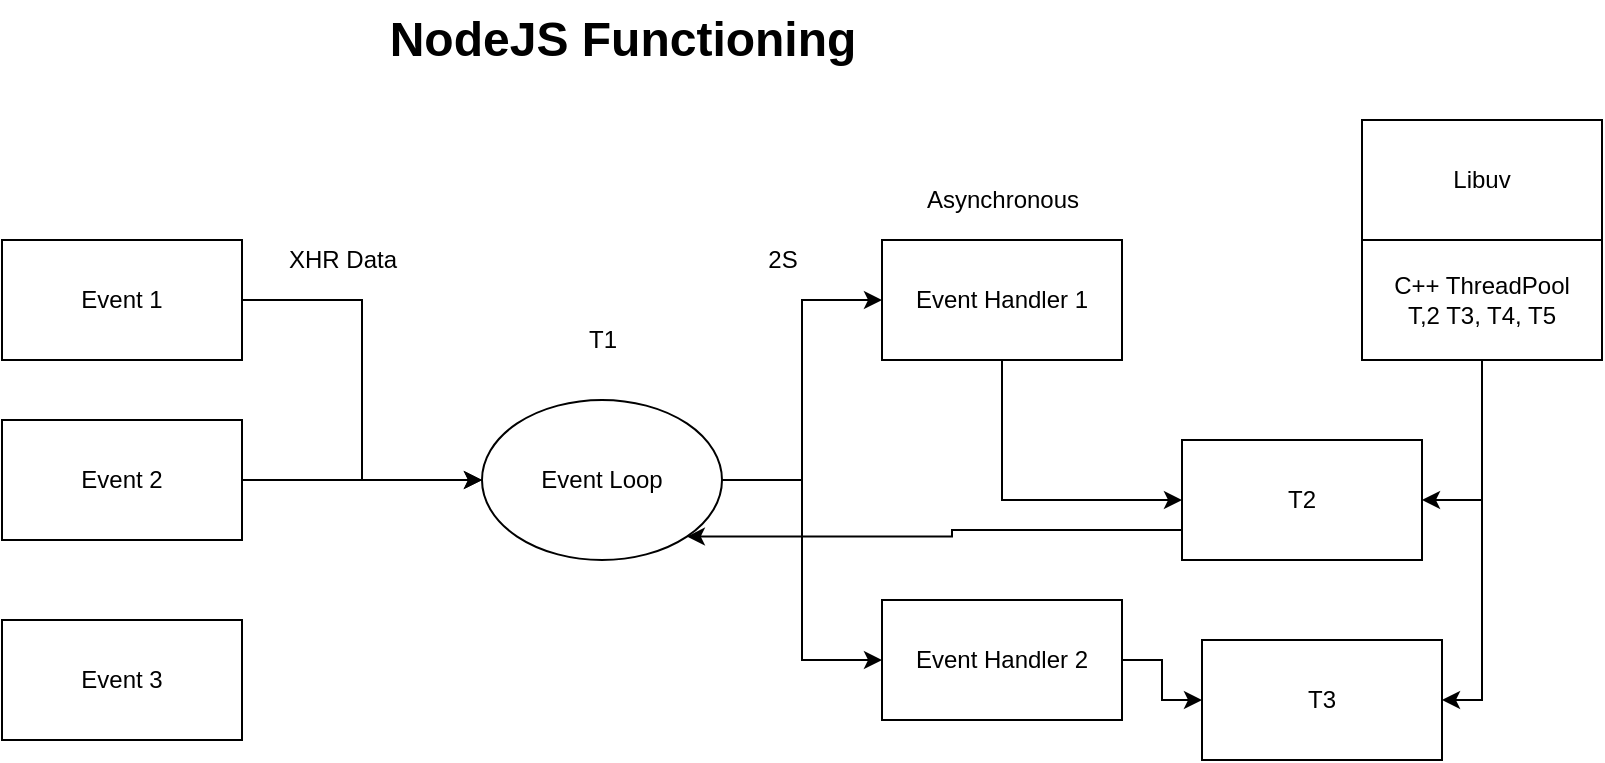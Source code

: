 <mxfile version="17.5.0" type="device" pages="4"><diagram id="SWcJDNJRDMoILaVoL2jZ" name="Page-1"><mxGraphModel dx="770" dy="447" grid="1" gridSize="10" guides="1" tooltips="1" connect="1" arrows="1" fold="1" page="1" pageScale="1" pageWidth="850" pageHeight="1100" math="0" shadow="0"><root><mxCell id="0"/><mxCell id="1" parent="0"/><mxCell id="O-PPPtaQNwKIZ6HCBWSM-6" style="edgeStyle=orthogonalEdgeStyle;rounded=0;orthogonalLoop=1;jettySize=auto;html=1;exitX=1;exitY=0.5;exitDx=0;exitDy=0;entryX=0;entryY=0.5;entryDx=0;entryDy=0;" edge="1" parent="1" source="O-PPPtaQNwKIZ6HCBWSM-1" target="O-PPPtaQNwKIZ6HCBWSM-4"><mxGeometry relative="1" as="geometry"/></mxCell><mxCell id="O-PPPtaQNwKIZ6HCBWSM-1" value="Event 1" style="rounded=0;whiteSpace=wrap;html=1;" vertex="1" parent="1"><mxGeometry x="120" y="150" width="120" height="60" as="geometry"/></mxCell><mxCell id="O-PPPtaQNwKIZ6HCBWSM-16" style="edgeStyle=orthogonalEdgeStyle;rounded=0;orthogonalLoop=1;jettySize=auto;html=1;exitX=1;exitY=0.5;exitDx=0;exitDy=0;entryX=0;entryY=0.5;entryDx=0;entryDy=0;" edge="1" parent="1" source="O-PPPtaQNwKIZ6HCBWSM-2" target="O-PPPtaQNwKIZ6HCBWSM-4"><mxGeometry relative="1" as="geometry"/></mxCell><mxCell id="O-PPPtaQNwKIZ6HCBWSM-2" value="Event 2" style="rounded=0;whiteSpace=wrap;html=1;" vertex="1" parent="1"><mxGeometry x="120" y="240" width="120" height="60" as="geometry"/></mxCell><mxCell id="O-PPPtaQNwKIZ6HCBWSM-3" value="Event 3" style="rounded=0;whiteSpace=wrap;html=1;" vertex="1" parent="1"><mxGeometry x="120" y="340" width="120" height="60" as="geometry"/></mxCell><mxCell id="O-PPPtaQNwKIZ6HCBWSM-9" style="edgeStyle=orthogonalEdgeStyle;rounded=0;orthogonalLoop=1;jettySize=auto;html=1;exitX=1;exitY=0.5;exitDx=0;exitDy=0;entryX=0;entryY=0.5;entryDx=0;entryDy=0;" edge="1" parent="1" source="O-PPPtaQNwKIZ6HCBWSM-4" target="O-PPPtaQNwKIZ6HCBWSM-7"><mxGeometry relative="1" as="geometry"/></mxCell><mxCell id="O-PPPtaQNwKIZ6HCBWSM-18" style="edgeStyle=orthogonalEdgeStyle;rounded=0;orthogonalLoop=1;jettySize=auto;html=1;exitX=1;exitY=0.5;exitDx=0;exitDy=0;entryX=0;entryY=0.5;entryDx=0;entryDy=0;" edge="1" parent="1" source="O-PPPtaQNwKIZ6HCBWSM-4" target="O-PPPtaQNwKIZ6HCBWSM-17"><mxGeometry relative="1" as="geometry"/></mxCell><mxCell id="O-PPPtaQNwKIZ6HCBWSM-4" value="Event Loop" style="ellipse;whiteSpace=wrap;html=1;" vertex="1" parent="1"><mxGeometry x="360" y="230" width="120" height="80" as="geometry"/></mxCell><mxCell id="O-PPPtaQNwKIZ6HCBWSM-5" value="T1" style="text;html=1;align=center;verticalAlign=middle;resizable=0;points=[];autosize=1;strokeColor=none;fillColor=none;" vertex="1" parent="1"><mxGeometry x="405" y="190" width="30" height="20" as="geometry"/></mxCell><mxCell id="O-PPPtaQNwKIZ6HCBWSM-14" style="edgeStyle=orthogonalEdgeStyle;rounded=0;orthogonalLoop=1;jettySize=auto;html=1;exitX=0.5;exitY=1;exitDx=0;exitDy=0;entryX=0;entryY=0.5;entryDx=0;entryDy=0;" edge="1" parent="1" source="O-PPPtaQNwKIZ6HCBWSM-7" target="O-PPPtaQNwKIZ6HCBWSM-13"><mxGeometry relative="1" as="geometry"/></mxCell><mxCell id="O-PPPtaQNwKIZ6HCBWSM-7" value="Event Handler 1" style="rounded=0;whiteSpace=wrap;html=1;" vertex="1" parent="1"><mxGeometry x="560" y="150" width="120" height="60" as="geometry"/></mxCell><mxCell id="O-PPPtaQNwKIZ6HCBWSM-8" value="XHR Data" style="text;html=1;align=center;verticalAlign=middle;resizable=0;points=[];autosize=1;strokeColor=none;fillColor=none;" vertex="1" parent="1"><mxGeometry x="255" y="150" width="70" height="20" as="geometry"/></mxCell><mxCell id="O-PPPtaQNwKIZ6HCBWSM-10" value="Asynchronous" style="text;html=1;align=center;verticalAlign=middle;resizable=0;points=[];autosize=1;strokeColor=none;fillColor=none;" vertex="1" parent="1"><mxGeometry x="575" y="120" width="90" height="20" as="geometry"/></mxCell><mxCell id="O-PPPtaQNwKIZ6HCBWSM-11" value="Libuv" style="rounded=0;whiteSpace=wrap;html=1;" vertex="1" parent="1"><mxGeometry x="800" y="90" width="120" height="60" as="geometry"/></mxCell><mxCell id="O-PPPtaQNwKIZ6HCBWSM-15" style="edgeStyle=orthogonalEdgeStyle;rounded=0;orthogonalLoop=1;jettySize=auto;html=1;exitX=0.5;exitY=1;exitDx=0;exitDy=0;entryX=1;entryY=0.5;entryDx=0;entryDy=0;" edge="1" parent="1" source="O-PPPtaQNwKIZ6HCBWSM-12" target="O-PPPtaQNwKIZ6HCBWSM-13"><mxGeometry relative="1" as="geometry"/></mxCell><mxCell id="O-PPPtaQNwKIZ6HCBWSM-20" style="edgeStyle=orthogonalEdgeStyle;rounded=0;orthogonalLoop=1;jettySize=auto;html=1;exitX=0.5;exitY=1;exitDx=0;exitDy=0;entryX=1;entryY=0.5;entryDx=0;entryDy=0;" edge="1" parent="1" source="O-PPPtaQNwKIZ6HCBWSM-12" target="O-PPPtaQNwKIZ6HCBWSM-19"><mxGeometry relative="1" as="geometry"/></mxCell><mxCell id="O-PPPtaQNwKIZ6HCBWSM-12" value="C++ ThreadPool&lt;br&gt;T,2 T3, T4, T5" style="rounded=0;whiteSpace=wrap;html=1;" vertex="1" parent="1"><mxGeometry x="800" y="150" width="120" height="60" as="geometry"/></mxCell><mxCell id="O-PPPtaQNwKIZ6HCBWSM-24" style="edgeStyle=orthogonalEdgeStyle;rounded=0;orthogonalLoop=1;jettySize=auto;html=1;exitX=0;exitY=0.75;exitDx=0;exitDy=0;entryX=1;entryY=1;entryDx=0;entryDy=0;" edge="1" parent="1" source="O-PPPtaQNwKIZ6HCBWSM-13" target="O-PPPtaQNwKIZ6HCBWSM-4"><mxGeometry relative="1" as="geometry"/></mxCell><mxCell id="O-PPPtaQNwKIZ6HCBWSM-13" value="T2" style="rounded=0;whiteSpace=wrap;html=1;" vertex="1" parent="1"><mxGeometry x="710" y="250" width="120" height="60" as="geometry"/></mxCell><mxCell id="O-PPPtaQNwKIZ6HCBWSM-21" style="edgeStyle=orthogonalEdgeStyle;rounded=0;orthogonalLoop=1;jettySize=auto;html=1;exitX=1;exitY=0.5;exitDx=0;exitDy=0;entryX=0;entryY=0.5;entryDx=0;entryDy=0;" edge="1" parent="1" source="O-PPPtaQNwKIZ6HCBWSM-17" target="O-PPPtaQNwKIZ6HCBWSM-19"><mxGeometry relative="1" as="geometry"/></mxCell><mxCell id="O-PPPtaQNwKIZ6HCBWSM-17" value="Event Handler 2" style="rounded=0;whiteSpace=wrap;html=1;" vertex="1" parent="1"><mxGeometry x="560" y="330" width="120" height="60" as="geometry"/></mxCell><mxCell id="O-PPPtaQNwKIZ6HCBWSM-19" value="T3" style="rounded=0;whiteSpace=wrap;html=1;" vertex="1" parent="1"><mxGeometry x="720" y="350" width="120" height="60" as="geometry"/></mxCell><mxCell id="O-PPPtaQNwKIZ6HCBWSM-22" value="2S" style="text;html=1;align=center;verticalAlign=middle;resizable=0;points=[];autosize=1;strokeColor=none;fillColor=none;" vertex="1" parent="1"><mxGeometry x="495" y="150" width="30" height="20" as="geometry"/></mxCell><mxCell id="O-PPPtaQNwKIZ6HCBWSM-23" value="NodeJS Functioning" style="text;strokeColor=none;fillColor=none;html=1;fontSize=24;fontStyle=1;verticalAlign=middle;align=center;" vertex="1" parent="1"><mxGeometry x="380" y="30" width="100" height="40" as="geometry"/></mxCell></root></mxGraphModel></diagram><diagram id="o0MlLn05uz-tZ8V4FmkH" name="Page-2"><mxGraphModel dx="770" dy="447" grid="1" gridSize="10" guides="1" tooltips="1" connect="1" arrows="1" fold="1" page="1" pageScale="1" pageWidth="850" pageHeight="1100" math="0" shadow="0"><root><mxCell id="0"/><mxCell id="1" parent="0"/><mxCell id="URBLhLLqZCree43ToBrU-3" value="" style="edgeStyle=orthogonalEdgeStyle;rounded=0;orthogonalLoop=1;jettySize=auto;html=1;" edge="1" parent="1" source="URBLhLLqZCree43ToBrU-1" target="URBLhLLqZCree43ToBrU-2"><mxGeometry relative="1" as="geometry"/></mxCell><mxCell id="URBLhLLqZCree43ToBrU-1" value="You" style="rounded=0;whiteSpace=wrap;html=1;" vertex="1" parent="1"><mxGeometry x="340" y="70" width="120" height="60" as="geometry"/></mxCell><mxCell id="URBLhLLqZCree43ToBrU-5" value="" style="edgeStyle=orthogonalEdgeStyle;rounded=0;orthogonalLoop=1;jettySize=auto;html=1;" edge="1" parent="1" source="URBLhLLqZCree43ToBrU-2" target="URBLhLLqZCree43ToBrU-4"><mxGeometry relative="1" as="geometry"/></mxCell><mxCell id="URBLhLLqZCree43ToBrU-2" value="JavaSCript" style="rounded=0;whiteSpace=wrap;html=1;" vertex="1" parent="1"><mxGeometry x="340" y="210" width="120" height="60" as="geometry"/></mxCell><mxCell id="URBLhLLqZCree43ToBrU-7" value="" style="edgeStyle=orthogonalEdgeStyle;rounded=0;orthogonalLoop=1;jettySize=auto;html=1;" edge="1" parent="1" source="URBLhLLqZCree43ToBrU-4" target="URBLhLLqZCree43ToBrU-6"><mxGeometry relative="1" as="geometry"/></mxCell><mxCell id="URBLhLLqZCree43ToBrU-4" value="NodeJS API&lt;br&gt;(JavaScript)" style="rounded=0;whiteSpace=wrap;html=1;" vertex="1" parent="1"><mxGeometry x="340" y="350" width="120" height="60" as="geometry"/></mxCell><mxCell id="URBLhLLqZCree43ToBrU-9" value="" style="edgeStyle=orthogonalEdgeStyle;rounded=0;orthogonalLoop=1;jettySize=auto;html=1;" edge="1" parent="1" source="URBLhLLqZCree43ToBrU-6" target="URBLhLLqZCree43ToBrU-8"><mxGeometry relative="1" as="geometry"/></mxCell><mxCell id="URBLhLLqZCree43ToBrU-6" value="NodeJS API&lt;br&gt;(C++ Code)" style="rounded=0;whiteSpace=wrap;html=1;" vertex="1" parent="1"><mxGeometry x="340" y="490" width="120" height="60" as="geometry"/></mxCell><mxCell id="URBLhLLqZCree43ToBrU-8" value="OS / Kernals etc" style="rounded=0;whiteSpace=wrap;html=1;" vertex="1" parent="1"><mxGeometry x="340" y="630" width="120" height="60" as="geometry"/></mxCell><mxCell id="URBLhLLqZCree43ToBrU-10" value="V8 Engine" style="text;html=1;align=center;verticalAlign=middle;resizable=0;points=[];autosize=1;strokeColor=none;fillColor=none;" vertex="1" parent="1"><mxGeometry x="485" y="500" width="70" height="20" as="geometry"/></mxCell><mxCell id="URBLhLLqZCree43ToBrU-11" value="60%" style="text;html=1;align=center;verticalAlign=middle;resizable=0;points=[];autosize=1;strokeColor=none;fillColor=none;" vertex="1" parent="1"><mxGeometry x="250" y="360" width="40" height="20" as="geometry"/></mxCell><mxCell id="URBLhLLqZCree43ToBrU-12" value="40%" style="text;html=1;align=center;verticalAlign=middle;resizable=0;points=[];autosize=1;strokeColor=none;fillColor=none;" vertex="1" parent="1"><mxGeometry x="250" y="510" width="40" height="20" as="geometry"/></mxCell></root></mxGraphModel></diagram><diagram id="TbJpYg2uMU-6HVI83bh6" name="Page-3"><mxGraphModel dx="770" dy="447" grid="1" gridSize="10" guides="1" tooltips="1" connect="1" arrows="1" fold="1" page="1" pageScale="1" pageWidth="850" pageHeight="1100" math="0" shadow="0"><root><mxCell id="0"/><mxCell id="1" parent="0"/><mxCell id="ZsQpEfJpWb4hUXQ5qly9-1" value="Client" style="rounded=0;whiteSpace=wrap;html=1;" vertex="1" parent="1"><mxGeometry x="365" y="60" width="120" height="60" as="geometry"/></mxCell><mxCell id="ZsQpEfJpWb4hUXQ5qly9-2" value="" style="rounded=0;whiteSpace=wrap;html=1;fillColor=#dae8fc;strokeColor=#6c8ebf;" vertex="1" parent="1"><mxGeometry x="230" y="170" width="390" height="310" as="geometry"/></mxCell><mxCell id="ZsQpEfJpWb4hUXQ5qly9-14" style="edgeStyle=orthogonalEdgeStyle;rounded=0;orthogonalLoop=1;jettySize=auto;html=1;exitX=0;exitY=0.5;exitDx=0;exitDy=0;entryX=0.5;entryY=0;entryDx=0;entryDy=0;" edge="1" parent="1" source="ZsQpEfJpWb4hUXQ5qly9-3" target="ZsQpEfJpWb4hUXQ5qly9-4"><mxGeometry relative="1" as="geometry"/></mxCell><mxCell id="ZsQpEfJpWb4hUXQ5qly9-15" style="edgeStyle=orthogonalEdgeStyle;rounded=0;orthogonalLoop=1;jettySize=auto;html=1;exitX=0.5;exitY=1;exitDx=0;exitDy=0;entryX=0.5;entryY=0;entryDx=0;entryDy=0;" edge="1" parent="1" source="ZsQpEfJpWb4hUXQ5qly9-3" target="ZsQpEfJpWb4hUXQ5qly9-7"><mxGeometry relative="1" as="geometry"><Array as="points"><mxPoint x="425" y="310"/><mxPoint x="365" y="310"/></Array></mxGeometry></mxCell><mxCell id="ZsQpEfJpWb4hUXQ5qly9-16" style="edgeStyle=orthogonalEdgeStyle;rounded=0;orthogonalLoop=1;jettySize=auto;html=1;exitX=1;exitY=0.5;exitDx=0;exitDy=0;entryX=1;entryY=0.5;entryDx=0;entryDy=0;" edge="1" parent="1" source="ZsQpEfJpWb4hUXQ5qly9-3" target="ZsQpEfJpWb4hUXQ5qly9-1"><mxGeometry relative="1" as="geometry"><Array as="points"><mxPoint x="530" y="240"/><mxPoint x="530" y="90"/></Array></mxGeometry></mxCell><mxCell id="ZsQpEfJpWb4hUXQ5qly9-3" value="API Gateway" style="rhombus;whiteSpace=wrap;html=1;fillColor=#d5e8d4;strokeColor=#82b366;" vertex="1" parent="1"><mxGeometry x="385" y="200" width="80" height="80" as="geometry"/></mxCell><mxCell id="ZsQpEfJpWb4hUXQ5qly9-4" value="API" style="ellipse;whiteSpace=wrap;html=1;fillColor=#f8cecc;strokeColor=#b85450;" vertex="1" parent="1"><mxGeometry x="280" y="320" width="70" height="40" as="geometry"/></mxCell><mxCell id="ZsQpEfJpWb4hUXQ5qly9-5" value="Data Fetching" style="ellipse;whiteSpace=wrap;html=1;" vertex="1" parent="1"><mxGeometry x="385" y="320" width="70" height="40" as="geometry"/></mxCell><mxCell id="ZsQpEfJpWb4hUXQ5qly9-6" value="Logging" style="ellipse;whiteSpace=wrap;html=1;" vertex="1" parent="1"><mxGeometry x="500" y="320" width="70" height="40" as="geometry"/></mxCell><mxCell id="ZsQpEfJpWb4hUXQ5qly9-7" value="Products" style="ellipse;whiteSpace=wrap;html=1;fillColor=#f8cecc;strokeColor=#b85450;" vertex="1" parent="1"><mxGeometry x="330" y="390" width="70" height="40" as="geometry"/></mxCell><mxCell id="ZsQpEfJpWb4hUXQ5qly9-8" value="Auth" style="ellipse;whiteSpace=wrap;html=1;" vertex="1" parent="1"><mxGeometry x="455" y="390" width="70" height="40" as="geometry"/></mxCell><mxCell id="ZsQpEfJpWb4hUXQ5qly9-9" value="MicroService Env" style="text;html=1;align=center;verticalAlign=middle;resizable=0;points=[];autosize=1;strokeColor=none;fillColor=none;" vertex="1" parent="1"><mxGeometry x="620" y="260" width="110" height="20" as="geometry"/></mxCell><mxCell id="ZsQpEfJpWb4hUXQ5qly9-10" style="edgeStyle=orthogonalEdgeStyle;rounded=0;orthogonalLoop=1;jettySize=auto;html=1;exitX=0.5;exitY=1;exitDx=0;exitDy=0;entryX=0.5;entryY=0;entryDx=0;entryDy=0;" edge="1" parent="1" source="ZsQpEfJpWb4hUXQ5qly9-1" target="ZsQpEfJpWb4hUXQ5qly9-3"><mxGeometry relative="1" as="geometry"/></mxCell><mxCell id="ZsQpEfJpWb4hUXQ5qly9-13" value="data : PRODUCTS / BOOKS API" style="text;html=1;align=center;verticalAlign=middle;resizable=0;points=[];autosize=1;strokeColor=none;fillColor=none;" vertex="1" parent="1"><mxGeometry x="220" y="130" width="190" height="20" as="geometry"/></mxCell><mxCell id="ZsQpEfJpWb4hUXQ5qly9-17" value="One Single Endpoint&amp;nbsp; to HIT" style="text;html=1;align=center;verticalAlign=middle;resizable=0;points=[];autosize=1;strokeColor=none;fillColor=none;" vertex="1" parent="1"><mxGeometry x="340" y="40" width="160" height="20" as="geometry"/></mxCell><mxCell id="ZsQpEfJpWb4hUXQ5qly9-18" value="http://localhost:4000" style="text;html=1;align=center;verticalAlign=middle;resizable=0;points=[];autosize=1;strokeColor=#d6b656;fillColor=#fff2cc;" vertex="1" parent="1"><mxGeometry x="500" y="60" width="120" height="20" as="geometry"/></mxCell><mxCell id="ZsQpEfJpWb4hUXQ5qly9-19" value="product {name, price}" style="text;html=1;align=center;verticalAlign=middle;resizable=0;points=[];autosize=1;strokeColor=none;fillColor=none;" vertex="1" parent="1"><mxGeometry x="550" y="110" width="130" height="20" as="geometry"/></mxCell><mxCell id="ZsQpEfJpWb4hUXQ5qly9-20" value="http" style="text;html=1;align=center;verticalAlign=middle;resizable=0;points=[];autosize=1;strokeColor=none;fillColor=none;" vertex="1" parent="1"><mxGeometry x="120" y="310" width="40" height="20" as="geometry"/></mxCell></root></mxGraphModel></diagram><diagram id="T4fL9Y659uQJPiLPHUjZ" name="Page-4"><mxGraphModel dx="770" dy="447" grid="1" gridSize="10" guides="1" tooltips="1" connect="1" arrows="1" fold="1" page="1" pageScale="1" pageWidth="850" pageHeight="1100" math="0" shadow="0"><root><mxCell id="0"/><mxCell id="1" parent="0"/><mxCell id="QbDjcXujK3Cgef85_BO4-3" style="edgeStyle=orthogonalEdgeStyle;rounded=0;orthogonalLoop=1;jettySize=auto;html=1;exitX=0.5;exitY=0;exitDx=0;exitDy=0;entryX=0.5;entryY=0;entryDx=0;entryDy=0;" edge="1" parent="1" source="QbDjcXujK3Cgef85_BO4-1" target="QbDjcXujK3Cgef85_BO4-2"><mxGeometry relative="1" as="geometry"><Array as="points"><mxPoint x="230" y="60"/><mxPoint x="590" y="60"/></Array></mxGeometry></mxCell><mxCell id="QbDjcXujK3Cgef85_BO4-1" value="USER" style="ellipse;whiteSpace=wrap;html=1;" vertex="1" parent="1"><mxGeometry x="170" y="100" width="120" height="80" as="geometry"/></mxCell><mxCell id="QbDjcXujK3Cgef85_BO4-4" style="edgeStyle=orthogonalEdgeStyle;rounded=0;orthogonalLoop=1;jettySize=auto;html=1;exitX=0.5;exitY=1;exitDx=0;exitDy=0;entryX=0.5;entryY=1;entryDx=0;entryDy=0;" edge="1" parent="1" source="QbDjcXujK3Cgef85_BO4-2" target="QbDjcXujK3Cgef85_BO4-1"><mxGeometry relative="1" as="geometry"><Array as="points"><mxPoint x="590" y="230"/><mxPoint x="230" y="230"/></Array></mxGeometry></mxCell><mxCell id="QbDjcXujK3Cgef85_BO4-2" value="POST" style="ellipse;whiteSpace=wrap;html=1;" vertex="1" parent="1"><mxGeometry x="530" y="100" width="120" height="80" as="geometry"/></mxCell><mxCell id="QbDjcXujK3Cgef85_BO4-5" value="1 : 1" style="text;html=1;align=center;verticalAlign=middle;resizable=0;points=[];autosize=1;strokeColor=#82b366;fillColor=#d5e8d4;" vertex="1" parent="1"><mxGeometry x="410" y="240" width="40" height="20" as="geometry"/></mxCell><mxCell id="QbDjcXujK3Cgef85_BO4-6" value="1 : M" style="text;html=1;align=center;verticalAlign=middle;resizable=0;points=[];autosize=1;strokeColor=#82b366;fillColor=#d5e8d4;" vertex="1" parent="1"><mxGeometry x="390" y="20" width="40" height="20" as="geometry"/></mxCell><mxCell id="QbDjcXujK3Cgef85_BO4-7" style="edgeStyle=orthogonalEdgeStyle;rounded=0;orthogonalLoop=1;jettySize=auto;html=1;exitX=0.5;exitY=0;exitDx=0;exitDy=0;entryX=0.5;entryY=0;entryDx=0;entryDy=0;" edge="1" parent="1" source="QbDjcXujK3Cgef85_BO4-8" target="QbDjcXujK3Cgef85_BO4-10"><mxGeometry relative="1" as="geometry"><Array as="points"><mxPoint x="250" y="340"/><mxPoint x="610" y="340"/></Array></mxGeometry></mxCell><mxCell id="QbDjcXujK3Cgef85_BO4-8" value="USER" style="ellipse;whiteSpace=wrap;html=1;" vertex="1" parent="1"><mxGeometry x="190" y="380" width="120" height="80" as="geometry"/></mxCell><mxCell id="QbDjcXujK3Cgef85_BO4-9" style="edgeStyle=orthogonalEdgeStyle;rounded=0;orthogonalLoop=1;jettySize=auto;html=1;exitX=0.5;exitY=1;exitDx=0;exitDy=0;entryX=0.5;entryY=1;entryDx=0;entryDy=0;" edge="1" parent="1" source="QbDjcXujK3Cgef85_BO4-10" target="QbDjcXujK3Cgef85_BO4-8"><mxGeometry relative="1" as="geometry"><Array as="points"><mxPoint x="610" y="510"/><mxPoint x="250" y="510"/></Array></mxGeometry></mxCell><mxCell id="QbDjcXujK3Cgef85_BO4-10" value="COMMENT" style="ellipse;whiteSpace=wrap;html=1;" vertex="1" parent="1"><mxGeometry x="550" y="380" width="120" height="80" as="geometry"/></mxCell><mxCell id="QbDjcXujK3Cgef85_BO4-11" value="1 : 1" style="text;html=1;align=center;verticalAlign=middle;resizable=0;points=[];autosize=1;strokeColor=#82b366;fillColor=#d5e8d4;" vertex="1" parent="1"><mxGeometry x="430" y="520" width="40" height="20" as="geometry"/></mxCell><mxCell id="QbDjcXujK3Cgef85_BO4-12" value="1 : M" style="text;html=1;align=center;verticalAlign=middle;resizable=0;points=[];autosize=1;strokeColor=#82b366;fillColor=#d5e8d4;" vertex="1" parent="1"><mxGeometry x="410" y="300" width="40" height="20" as="geometry"/></mxCell><mxCell id="QbDjcXujK3Cgef85_BO4-13" value="id" style="text;html=1;align=center;verticalAlign=middle;resizable=0;points=[];autosize=1;strokeColor=none;fillColor=none;" vertex="1" parent="1"><mxGeometry x="725" y="385" width="20" height="20" as="geometry"/></mxCell><mxCell id="QbDjcXujK3Cgef85_BO4-14" value="text" style="text;html=1;align=center;verticalAlign=middle;resizable=0;points=[];autosize=1;strokeColor=none;fillColor=none;" vertex="1" parent="1"><mxGeometry x="720" y="405" width="30" height="20" as="geometry"/></mxCell><mxCell id="QbDjcXujK3Cgef85_BO4-15" value="commentedBy : User!" style="text;html=1;align=center;verticalAlign=middle;resizable=0;points=[];autosize=1;strokeColor=none;fillColor=none;" vertex="1" parent="1"><mxGeometry x="670" y="435" width="130" height="20" as="geometry"/></mxCell><mxCell id="QbDjcXujK3Cgef85_BO4-16" style="edgeStyle=orthogonalEdgeStyle;rounded=0;orthogonalLoop=1;jettySize=auto;html=1;exitX=0.5;exitY=0;exitDx=0;exitDy=0;entryX=0.5;entryY=0;entryDx=0;entryDy=0;" edge="1" parent="1" source="QbDjcXujK3Cgef85_BO4-17" target="QbDjcXujK3Cgef85_BO4-19"><mxGeometry relative="1" as="geometry"><Array as="points"><mxPoint x="260" y="630"/><mxPoint x="620" y="630"/></Array></mxGeometry></mxCell><mxCell id="QbDjcXujK3Cgef85_BO4-17" value="POST" style="ellipse;whiteSpace=wrap;html=1;" vertex="1" parent="1"><mxGeometry x="200" y="670" width="120" height="80" as="geometry"/></mxCell><mxCell id="QbDjcXujK3Cgef85_BO4-18" style="edgeStyle=orthogonalEdgeStyle;rounded=0;orthogonalLoop=1;jettySize=auto;html=1;exitX=0.5;exitY=1;exitDx=0;exitDy=0;entryX=0.5;entryY=1;entryDx=0;entryDy=0;" edge="1" parent="1" source="QbDjcXujK3Cgef85_BO4-19" target="QbDjcXujK3Cgef85_BO4-17"><mxGeometry relative="1" as="geometry"><Array as="points"><mxPoint x="620" y="800"/><mxPoint x="260" y="800"/></Array></mxGeometry></mxCell><mxCell id="QbDjcXujK3Cgef85_BO4-19" value="COMMENT" style="ellipse;whiteSpace=wrap;html=1;" vertex="1" parent="1"><mxGeometry x="560" y="670" width="120" height="80" as="geometry"/></mxCell><mxCell id="QbDjcXujK3Cgef85_BO4-20" value="1 : 1" style="text;html=1;align=center;verticalAlign=middle;resizable=0;points=[];autosize=1;strokeColor=#82b366;fillColor=#d5e8d4;" vertex="1" parent="1"><mxGeometry x="440" y="810" width="40" height="20" as="geometry"/></mxCell><mxCell id="QbDjcXujK3Cgef85_BO4-21" value="1 : M" style="text;html=1;align=center;verticalAlign=middle;resizable=0;points=[];autosize=1;strokeColor=#82b366;fillColor=#d5e8d4;" vertex="1" parent="1"><mxGeometry x="420" y="590" width="40" height="20" as="geometry"/></mxCell></root></mxGraphModel></diagram></mxfile>